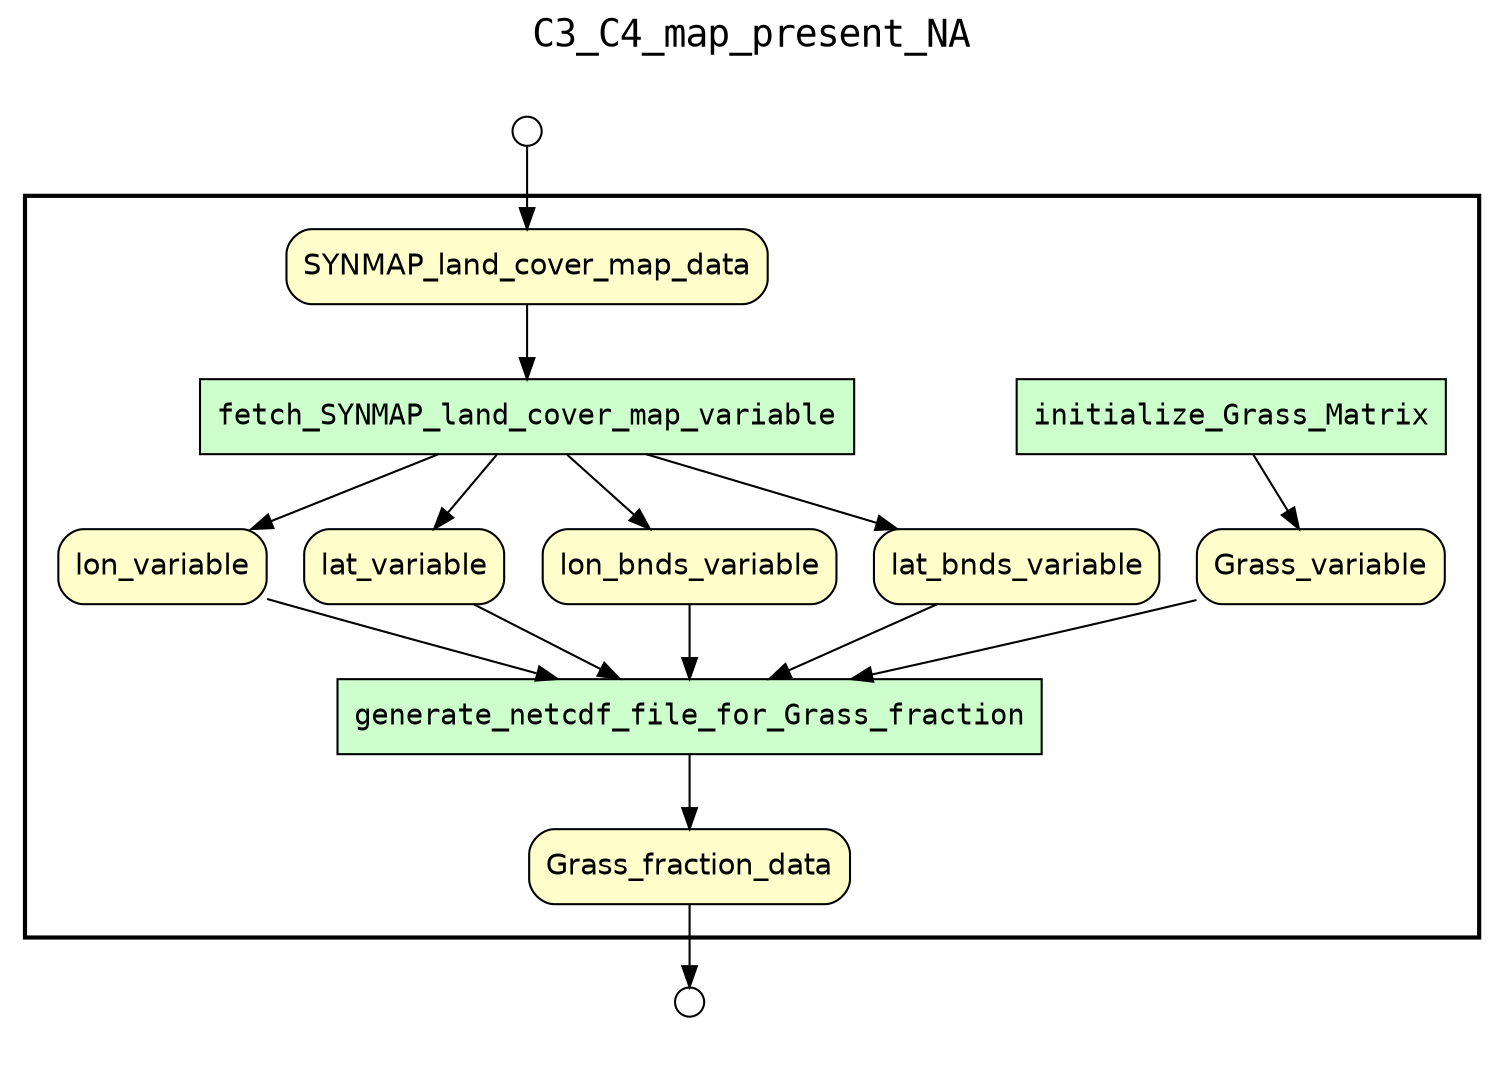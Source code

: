 
digraph yw_data_view {
rankdir=TB
fontname=Courier; fontsize=18; labelloc=t
label="C3_C4_map_present_NA"
subgraph cluster_workflow { label=""; color=black; penwidth=2
subgraph cluster_workflow_inner { label=""; color=white
node[shape=box style="filled" fillcolor="#CCFFCC" peripheries=1 fontname=Courier]
initialize_Grass_Matrix
fetch_SYNMAP_land_cover_map_variable
generate_netcdf_file_for_Grass_fraction
node[shape=box style="filled" fillcolor="#CCFFCC" peripheries=1 fontname=Courier]
node[shape=box style="rounded,filled" fillcolor="#FFFFCC" peripheries=1 fontname=Helvetica]
SYNMAP_land_cover_map_data
lon_variable
lat_variable
lon_bnds_variable
lat_bnds_variable
Grass_variable
Grass_fraction_data
node[shape=box style="rounded,filled" fillcolor="#FFFFFF" peripheries=1 fontname=Helvetica]
}}
subgraph cluster_inflows { label=""; color=white; penwidth=2
subgraph cluster_inflows_inner { label=""; color=white
node[shape=circle fillcolor="#FFFFFF" peripheries=1 width=0.2]
SYNMAP_land_cover_map_data_inflow [label=""]
}}
subgraph cluster_outflows { label=""; color=white; penwidth=2
subgraph cluster_outflows_inner { label=""; color=white
node[shape=circle fillcolor="#FFFFFF" peripheries=1 width=0.2]
Grass_fraction_data_outflow [label=""]
}}
Grass_variable -> generate_netcdf_file_for_Grass_fraction
lat_bnds_variable -> generate_netcdf_file_for_Grass_fraction
lon_bnds_variable -> generate_netcdf_file_for_Grass_fraction
lat_variable -> generate_netcdf_file_for_Grass_fraction
lon_variable -> generate_netcdf_file_for_Grass_fraction
SYNMAP_land_cover_map_data -> fetch_SYNMAP_land_cover_map_variable
fetch_SYNMAP_land_cover_map_variable -> lon_variable
fetch_SYNMAP_land_cover_map_variable -> lat_variable
fetch_SYNMAP_land_cover_map_variable -> lon_bnds_variable
fetch_SYNMAP_land_cover_map_variable -> lat_bnds_variable
initialize_Grass_Matrix -> Grass_variable
generate_netcdf_file_for_Grass_fraction -> Grass_fraction_data
SYNMAP_land_cover_map_data_inflow -> SYNMAP_land_cover_map_data
Grass_fraction_data -> Grass_fraction_data_outflow
}

